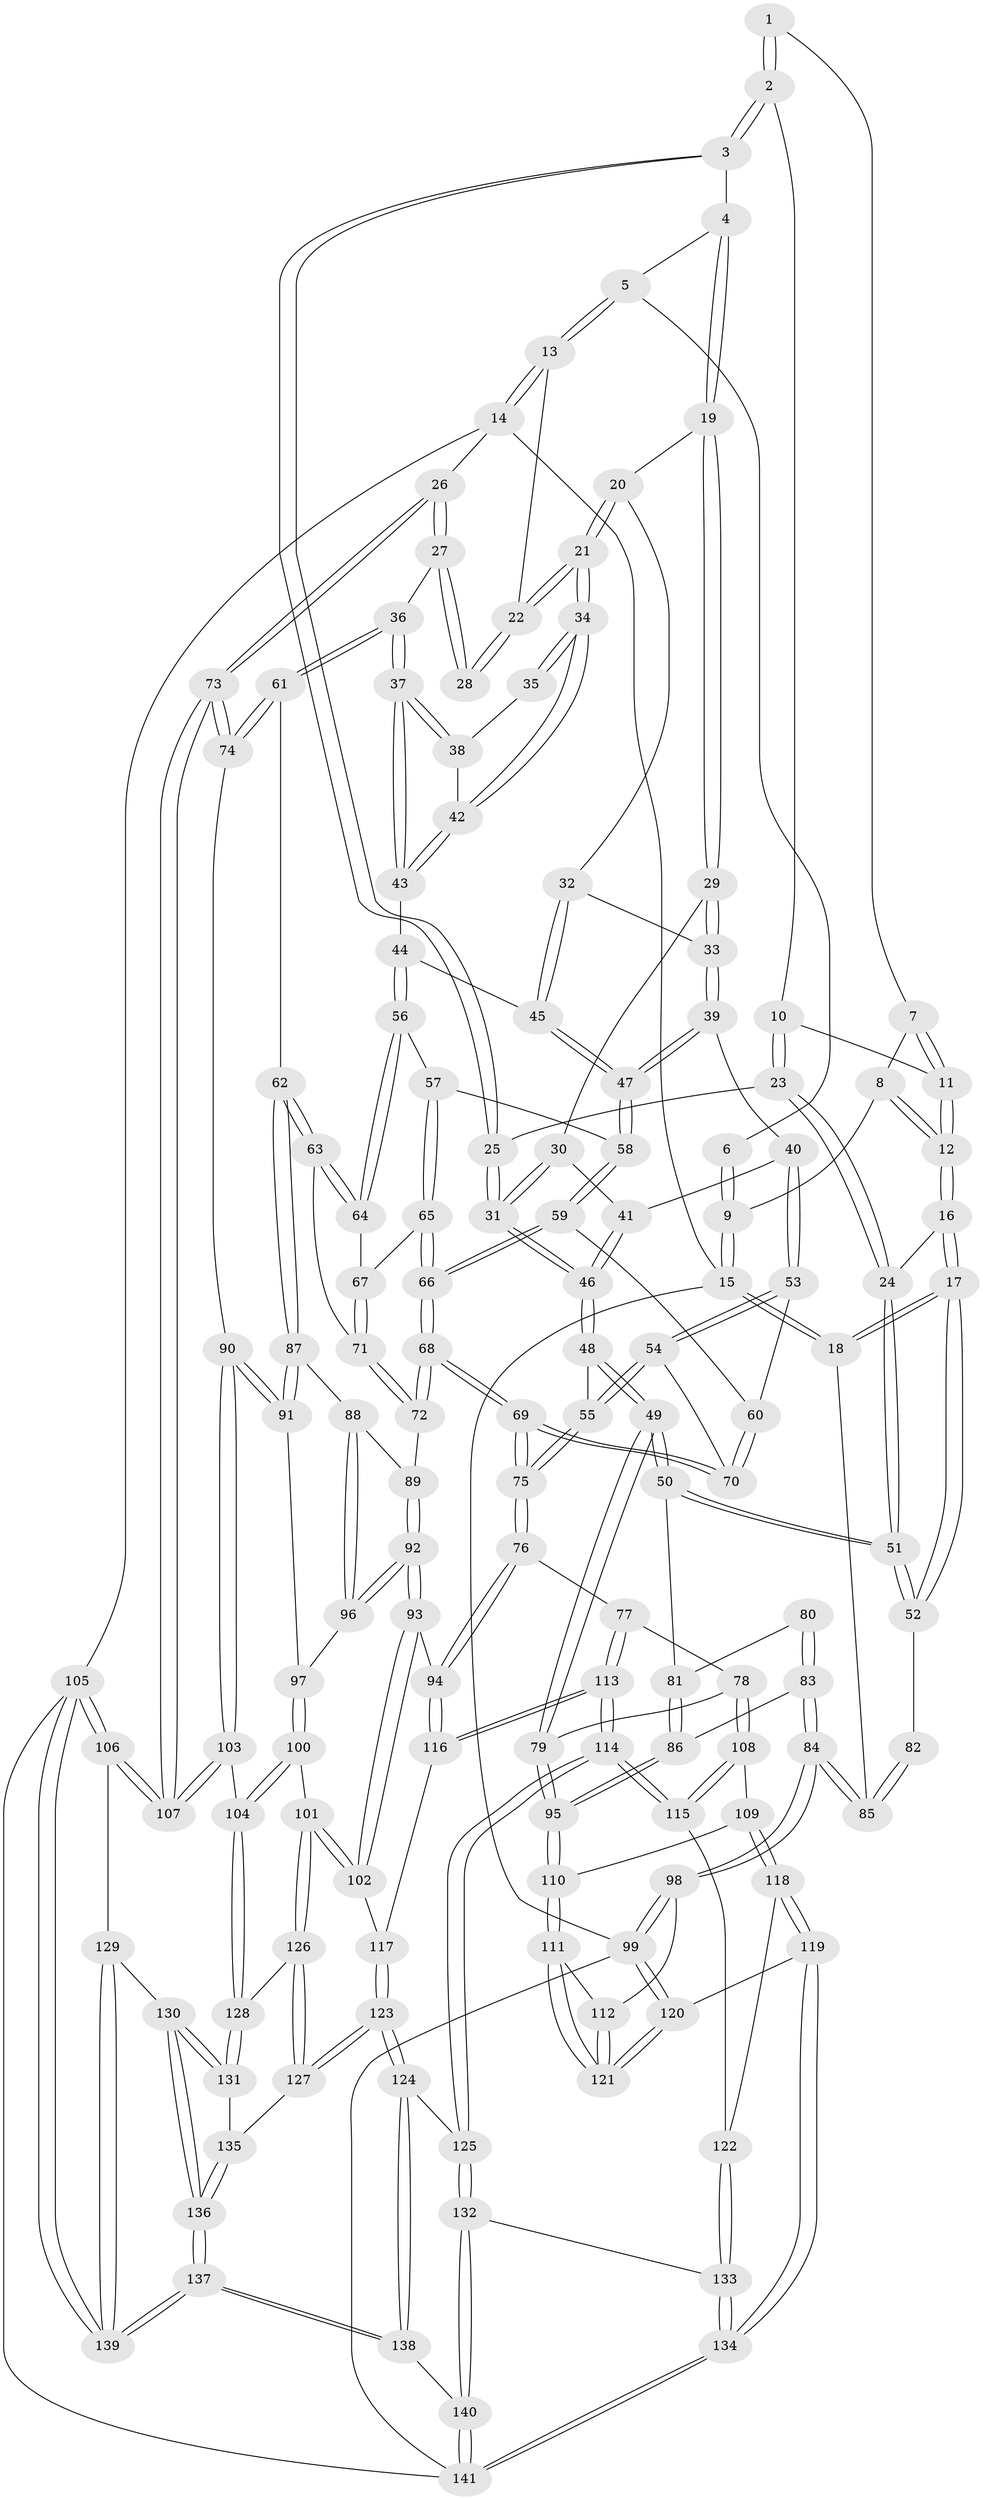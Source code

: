 // Generated by graph-tools (version 1.1) at 2025/03/03/09/25 03:03:17]
// undirected, 141 vertices, 349 edges
graph export_dot {
graph [start="1"]
  node [color=gray90,style=filled];
  1 [pos="+0.20400488611072568+0"];
  2 [pos="+0.26567917534417096+0.12045416294321563"];
  3 [pos="+0.3380699114905739+0.15229574159126985"];
  4 [pos="+0.51941389682253+0"];
  5 [pos="+0.5145999050460001+0"];
  6 [pos="+0.18430050306725274+0"];
  7 [pos="+0.2005830481505136+0.12209416732415272"];
  8 [pos="+0.12761111327326957+0.0843679628728703"];
  9 [pos="+0+0"];
  10 [pos="+0.23817406993501058+0.14596702359390776"];
  11 [pos="+0.2069655265430764+0.14838338726082137"];
  12 [pos="+0.15704243342725827+0.17576911468141804"];
  13 [pos="+1+0"];
  14 [pos="+1+0"];
  15 [pos="+0+0"];
  16 [pos="+0.14783330768110428+0.20270730006378768"];
  17 [pos="+0.05453096837467403+0.26864471512592347"];
  18 [pos="+0+0.2557459647749419"];
  19 [pos="+0.564974670950237+0.025369189187697934"];
  20 [pos="+0.6678262308165365+0.10414054190728"];
  21 [pos="+0.7633362565799098+0.14344077211451417"];
  22 [pos="+0.905760155522448+0.013588244558169843"];
  23 [pos="+0.2592066394390933+0.23737412860411766"];
  24 [pos="+0.2521522110464842+0.24427223905631282"];
  25 [pos="+0.34311495828379945+0.20585908888852059"];
  26 [pos="+1+0.2749759023824534"];
  27 [pos="+1+0.27307053469566234"];
  28 [pos="+0.9162218761962431+0.18671176423589708"];
  29 [pos="+0.5572675350931232+0.05133990593256923"];
  30 [pos="+0.49621122278038626+0.15652077806401418"];
  31 [pos="+0.37454323091069597+0.23142971895356243"];
  32 [pos="+0.6582955215139837+0.21208438705779334"];
  33 [pos="+0.5833680413321709+0.25064180642720457"];
  34 [pos="+0.7644024520633876+0.1457809821432574"];
  35 [pos="+0.896156018955739+0.19040398345001783"];
  36 [pos="+0.8518209446355076+0.3437521158766787"];
  37 [pos="+0.846790029520026+0.3370134367724928"];
  38 [pos="+0.8715736931829061+0.23058901750490382"];
  39 [pos="+0.5843431202597685+0.2879675059208564"];
  40 [pos="+0.531536834084315+0.2850851571566437"];
  41 [pos="+0.4950805082896851+0.25299978104118687"];
  42 [pos="+0.7683716588766722+0.18792241171286025"];
  43 [pos="+0.7689909751882432+0.27080944907611154"];
  44 [pos="+0.7352575444743312+0.2843228631632451"];
  45 [pos="+0.6609442054618417+0.26499716377367394"];
  46 [pos="+0.3956634573178678+0.3004332745813861"];
  47 [pos="+0.5964585039026309+0.2994280054068296"];
  48 [pos="+0.38816732252131053+0.367264066633557"];
  49 [pos="+0.272434792320712+0.43670607860225746"];
  50 [pos="+0.24013971809078805+0.40861520273252455"];
  51 [pos="+0.23602593063538388+0.4025435242471379"];
  52 [pos="+0.22590006201701004+0.3965508105107663"];
  53 [pos="+0.47076468975363295+0.36375605194081084"];
  54 [pos="+0.4674737546163924+0.3651450231418471"];
  55 [pos="+0.3986857346839782+0.37032372762508775"];
  56 [pos="+0.6955472710744428+0.3466830376318906"];
  57 [pos="+0.6081134857466779+0.3389230211685564"];
  58 [pos="+0.602916823248533+0.33450820317058444"];
  59 [pos="+0.5637673735704182+0.3669521738315352"];
  60 [pos="+0.5505916222332207+0.36977421854300446"];
  61 [pos="+0.8362697324709699+0.4108949041079503"];
  62 [pos="+0.8109847916950628+0.43188144957284963"];
  63 [pos="+0.719767622085262+0.39701445456734885"];
  64 [pos="+0.7057739796258742+0.379916197351571"];
  65 [pos="+0.6243905929584588+0.3858928599454582"];
  66 [pos="+0.5723922991595887+0.43847474556715005"];
  67 [pos="+0.6385492898522036+0.40462798609875883"];
  68 [pos="+0.5576034376472667+0.5097477163490963"];
  69 [pos="+0.5554274913553514+0.511287302276562"];
  70 [pos="+0.5263718279195856+0.43500581679272327"];
  71 [pos="+0.6497976175776993+0.46475671853906003"];
  72 [pos="+0.646466883870075+0.4808160234489537"];
  73 [pos="+1+0.5258021126920706"];
  74 [pos="+0.9966558670622485+0.5154138980981771"];
  75 [pos="+0.5301449073167086+0.5435334800818937"];
  76 [pos="+0.5208293759226625+0.5706237689278623"];
  77 [pos="+0.5049021684446883+0.5788593626523315"];
  78 [pos="+0.4033539364527748+0.5841999350847578"];
  79 [pos="+0.2782349227287793+0.5277800723108808"];
  80 [pos="+0.0961850323883612+0.45801389562860045"];
  81 [pos="+0.11749574436285817+0.4572135327427735"];
  82 [pos="+0.05836207166706548+0.41525000099569553"];
  83 [pos="+0+0.5574936586912962"];
  84 [pos="+0+0.5659216720148003"];
  85 [pos="+0+0.3010733794104683"];
  86 [pos="+0.08699333182841135+0.5707603117667767"];
  87 [pos="+0.791701101889574+0.47554334498921685"];
  88 [pos="+0.7331886243988445+0.49959969966493883"];
  89 [pos="+0.6733460665357951+0.49479968502672295"];
  90 [pos="+0.8444229096615011+0.6038204670913699"];
  91 [pos="+0.8363270305486168+0.5978348417344579"];
  92 [pos="+0.6738816399918276+0.6161065930827897"];
  93 [pos="+0.6332752006444794+0.6403592188658882"];
  94 [pos="+0.6003755322875188+0.6276197753763443"];
  95 [pos="+0.21463413079849686+0.6064434577125732"];
  96 [pos="+0.7200499808410528+0.607972604615164"];
  97 [pos="+0.7332738329691878+0.6124198850224222"];
  98 [pos="+0+0.6514922601204464"];
  99 [pos="+0+0.814523466105833"];
  100 [pos="+0.7527518803048322+0.7078370791772072"];
  101 [pos="+0.6744985937558746+0.7315151965756502"];
  102 [pos="+0.6544315524136108+0.6984539355294859"];
  103 [pos="+0.8640311452198592+0.6955953550166214"];
  104 [pos="+0.8349031061564672+0.7259721485404024"];
  105 [pos="+1+1"];
  106 [pos="+1+0.863577848814433"];
  107 [pos="+1+0.7633293540270353"];
  108 [pos="+0.3895709554075636+0.6979501818158688"];
  109 [pos="+0.28176148196860584+0.7050408785675433"];
  110 [pos="+0.21260964668590254+0.628451073585254"];
  111 [pos="+0.16894844300239753+0.6954290086197077"];
  112 [pos="+0+0.691485630385854"];
  113 [pos="+0.48811245853076307+0.7445524815031136"];
  114 [pos="+0.4561270209586166+0.7794854742641767"];
  115 [pos="+0.42048713315568637+0.7752080841444208"];
  116 [pos="+0.5501821156263971+0.741764327541407"];
  117 [pos="+0.5569990915631029+0.7453964505837639"];
  118 [pos="+0.31313070680249555+0.7938103528413022"];
  119 [pos="+0.1946725961536013+0.9396264719767858"];
  120 [pos="+0.15757210637961433+0.897874832140695"];
  121 [pos="+0.15064107803516533+0.8191252208274991"];
  122 [pos="+0.4050828687839612+0.7836199150996707"];
  123 [pos="+0.6377310179316388+0.8339952911862084"];
  124 [pos="+0.6077498437811316+0.8670706364777628"];
  125 [pos="+0.49661576279520603+0.8447937663684041"];
  126 [pos="+0.6653570326716645+0.8023729655637449"];
  127 [pos="+0.6381058965283768+0.8337903490148659"];
  128 [pos="+0.8181310405208075+0.8184458328353416"];
  129 [pos="+0.8527794146062007+0.8698392071439921"];
  130 [pos="+0.8493302299481108+0.8688359853664438"];
  131 [pos="+0.8232213919910254+0.8305952624738451"];
  132 [pos="+0.46022548846246575+0.9130529885632184"];
  133 [pos="+0.38728908809050083+0.8699207620012545"];
  134 [pos="+0.21864392622411136+1"];
  135 [pos="+0.7189193173729533+0.8918816887675404"];
  136 [pos="+0.7599370760715175+0.9896454375047098"];
  137 [pos="+0.6944785083282115+1"];
  138 [pos="+0.610831937757344+1"];
  139 [pos="+1+1"];
  140 [pos="+0.42162444696431534+1"];
  141 [pos="+0.25405804360656675+1"];
  1 -- 2;
  1 -- 2;
  1 -- 7;
  2 -- 3;
  2 -- 3;
  2 -- 10;
  3 -- 4;
  3 -- 25;
  3 -- 25;
  4 -- 5;
  4 -- 19;
  4 -- 19;
  5 -- 6;
  5 -- 13;
  5 -- 13;
  6 -- 9;
  6 -- 9;
  7 -- 8;
  7 -- 11;
  7 -- 11;
  8 -- 9;
  8 -- 12;
  8 -- 12;
  9 -- 15;
  9 -- 15;
  10 -- 11;
  10 -- 23;
  10 -- 23;
  11 -- 12;
  11 -- 12;
  12 -- 16;
  12 -- 16;
  13 -- 14;
  13 -- 14;
  13 -- 22;
  14 -- 15;
  14 -- 26;
  14 -- 105;
  15 -- 18;
  15 -- 18;
  15 -- 99;
  16 -- 17;
  16 -- 17;
  16 -- 24;
  17 -- 18;
  17 -- 18;
  17 -- 52;
  17 -- 52;
  18 -- 85;
  19 -- 20;
  19 -- 29;
  19 -- 29;
  20 -- 21;
  20 -- 21;
  20 -- 32;
  21 -- 22;
  21 -- 22;
  21 -- 34;
  21 -- 34;
  22 -- 28;
  22 -- 28;
  23 -- 24;
  23 -- 24;
  23 -- 25;
  24 -- 51;
  24 -- 51;
  25 -- 31;
  25 -- 31;
  26 -- 27;
  26 -- 27;
  26 -- 73;
  26 -- 73;
  27 -- 28;
  27 -- 28;
  27 -- 36;
  29 -- 30;
  29 -- 33;
  29 -- 33;
  30 -- 31;
  30 -- 31;
  30 -- 41;
  31 -- 46;
  31 -- 46;
  32 -- 33;
  32 -- 45;
  32 -- 45;
  33 -- 39;
  33 -- 39;
  34 -- 35;
  34 -- 35;
  34 -- 42;
  34 -- 42;
  35 -- 38;
  36 -- 37;
  36 -- 37;
  36 -- 61;
  36 -- 61;
  37 -- 38;
  37 -- 38;
  37 -- 43;
  37 -- 43;
  38 -- 42;
  39 -- 40;
  39 -- 47;
  39 -- 47;
  40 -- 41;
  40 -- 53;
  40 -- 53;
  41 -- 46;
  41 -- 46;
  42 -- 43;
  42 -- 43;
  43 -- 44;
  44 -- 45;
  44 -- 56;
  44 -- 56;
  45 -- 47;
  45 -- 47;
  46 -- 48;
  46 -- 48;
  47 -- 58;
  47 -- 58;
  48 -- 49;
  48 -- 49;
  48 -- 55;
  49 -- 50;
  49 -- 50;
  49 -- 79;
  49 -- 79;
  50 -- 51;
  50 -- 51;
  50 -- 81;
  51 -- 52;
  51 -- 52;
  52 -- 82;
  53 -- 54;
  53 -- 54;
  53 -- 60;
  54 -- 55;
  54 -- 55;
  54 -- 70;
  55 -- 75;
  55 -- 75;
  56 -- 57;
  56 -- 64;
  56 -- 64;
  57 -- 58;
  57 -- 65;
  57 -- 65;
  58 -- 59;
  58 -- 59;
  59 -- 60;
  59 -- 66;
  59 -- 66;
  60 -- 70;
  60 -- 70;
  61 -- 62;
  61 -- 74;
  61 -- 74;
  62 -- 63;
  62 -- 63;
  62 -- 87;
  62 -- 87;
  63 -- 64;
  63 -- 64;
  63 -- 71;
  64 -- 67;
  65 -- 66;
  65 -- 66;
  65 -- 67;
  66 -- 68;
  66 -- 68;
  67 -- 71;
  67 -- 71;
  68 -- 69;
  68 -- 69;
  68 -- 72;
  68 -- 72;
  69 -- 70;
  69 -- 70;
  69 -- 75;
  69 -- 75;
  71 -- 72;
  71 -- 72;
  72 -- 89;
  73 -- 74;
  73 -- 74;
  73 -- 107;
  73 -- 107;
  74 -- 90;
  75 -- 76;
  75 -- 76;
  76 -- 77;
  76 -- 94;
  76 -- 94;
  77 -- 78;
  77 -- 113;
  77 -- 113;
  78 -- 79;
  78 -- 108;
  78 -- 108;
  79 -- 95;
  79 -- 95;
  80 -- 81;
  80 -- 83;
  80 -- 83;
  81 -- 86;
  81 -- 86;
  82 -- 85;
  82 -- 85;
  83 -- 84;
  83 -- 84;
  83 -- 86;
  84 -- 85;
  84 -- 85;
  84 -- 98;
  84 -- 98;
  86 -- 95;
  86 -- 95;
  87 -- 88;
  87 -- 91;
  87 -- 91;
  88 -- 89;
  88 -- 96;
  88 -- 96;
  89 -- 92;
  89 -- 92;
  90 -- 91;
  90 -- 91;
  90 -- 103;
  90 -- 103;
  91 -- 97;
  92 -- 93;
  92 -- 93;
  92 -- 96;
  92 -- 96;
  93 -- 94;
  93 -- 102;
  93 -- 102;
  94 -- 116;
  94 -- 116;
  95 -- 110;
  95 -- 110;
  96 -- 97;
  97 -- 100;
  97 -- 100;
  98 -- 99;
  98 -- 99;
  98 -- 112;
  99 -- 120;
  99 -- 120;
  99 -- 141;
  100 -- 101;
  100 -- 104;
  100 -- 104;
  101 -- 102;
  101 -- 102;
  101 -- 126;
  101 -- 126;
  102 -- 117;
  103 -- 104;
  103 -- 107;
  103 -- 107;
  104 -- 128;
  104 -- 128;
  105 -- 106;
  105 -- 106;
  105 -- 139;
  105 -- 139;
  105 -- 141;
  106 -- 107;
  106 -- 107;
  106 -- 129;
  108 -- 109;
  108 -- 115;
  108 -- 115;
  109 -- 110;
  109 -- 118;
  109 -- 118;
  110 -- 111;
  110 -- 111;
  111 -- 112;
  111 -- 121;
  111 -- 121;
  112 -- 121;
  112 -- 121;
  113 -- 114;
  113 -- 114;
  113 -- 116;
  113 -- 116;
  114 -- 115;
  114 -- 115;
  114 -- 125;
  114 -- 125;
  115 -- 122;
  116 -- 117;
  117 -- 123;
  117 -- 123;
  118 -- 119;
  118 -- 119;
  118 -- 122;
  119 -- 120;
  119 -- 134;
  119 -- 134;
  120 -- 121;
  120 -- 121;
  122 -- 133;
  122 -- 133;
  123 -- 124;
  123 -- 124;
  123 -- 127;
  123 -- 127;
  124 -- 125;
  124 -- 138;
  124 -- 138;
  125 -- 132;
  125 -- 132;
  126 -- 127;
  126 -- 127;
  126 -- 128;
  127 -- 135;
  128 -- 131;
  128 -- 131;
  129 -- 130;
  129 -- 139;
  129 -- 139;
  130 -- 131;
  130 -- 131;
  130 -- 136;
  130 -- 136;
  131 -- 135;
  132 -- 133;
  132 -- 140;
  132 -- 140;
  133 -- 134;
  133 -- 134;
  134 -- 141;
  134 -- 141;
  135 -- 136;
  135 -- 136;
  136 -- 137;
  136 -- 137;
  137 -- 138;
  137 -- 138;
  137 -- 139;
  137 -- 139;
  138 -- 140;
  140 -- 141;
  140 -- 141;
}
